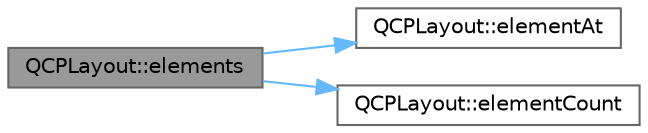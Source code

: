 digraph "QCPLayout::elements"
{
 // LATEX_PDF_SIZE
  bgcolor="transparent";
  edge [fontname=Helvetica,fontsize=10,labelfontname=Helvetica,labelfontsize=10];
  node [fontname=Helvetica,fontsize=10,shape=box,height=0.2,width=0.4];
  rankdir="LR";
  Node1 [label="QCPLayout::elements",height=0.2,width=0.4,color="gray40", fillcolor="grey60", style="filled", fontcolor="black",tooltip=" "];
  Node1 -> Node2 [color="steelblue1",style="solid"];
  Node2 [label="QCPLayout::elementAt",height=0.2,width=0.4,color="grey40", fillcolor="white", style="filled",URL="$class_q_c_p_layout.html#afa73ca7d859f8a3ee5c73c9b353d2a56",tooltip=" "];
  Node1 -> Node3 [color="steelblue1",style="solid"];
  Node3 [label="QCPLayout::elementCount",height=0.2,width=0.4,color="grey40", fillcolor="white", style="filled",URL="$class_q_c_p_layout.html#a39d3e9ef5d9b82ab1885ba1cb9597e56",tooltip=" "];
}
